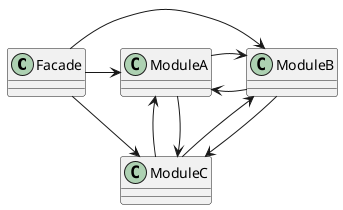 @startuml
'https://plantuml.com/class-diagram

class Facade
class ModuleA
class ModuleB
class ModuleC

ModuleA <-left- Facade
ModuleA <-- ModuleB
ModuleA <-- ModuleC

ModuleB <-left- Facade
ModuleB <-right- ModuleA
ModuleB <-down- ModuleC

ModuleC <-left- Facade
ModuleC <-right- ModuleA
ModuleC <-- ModuleB

@enduml